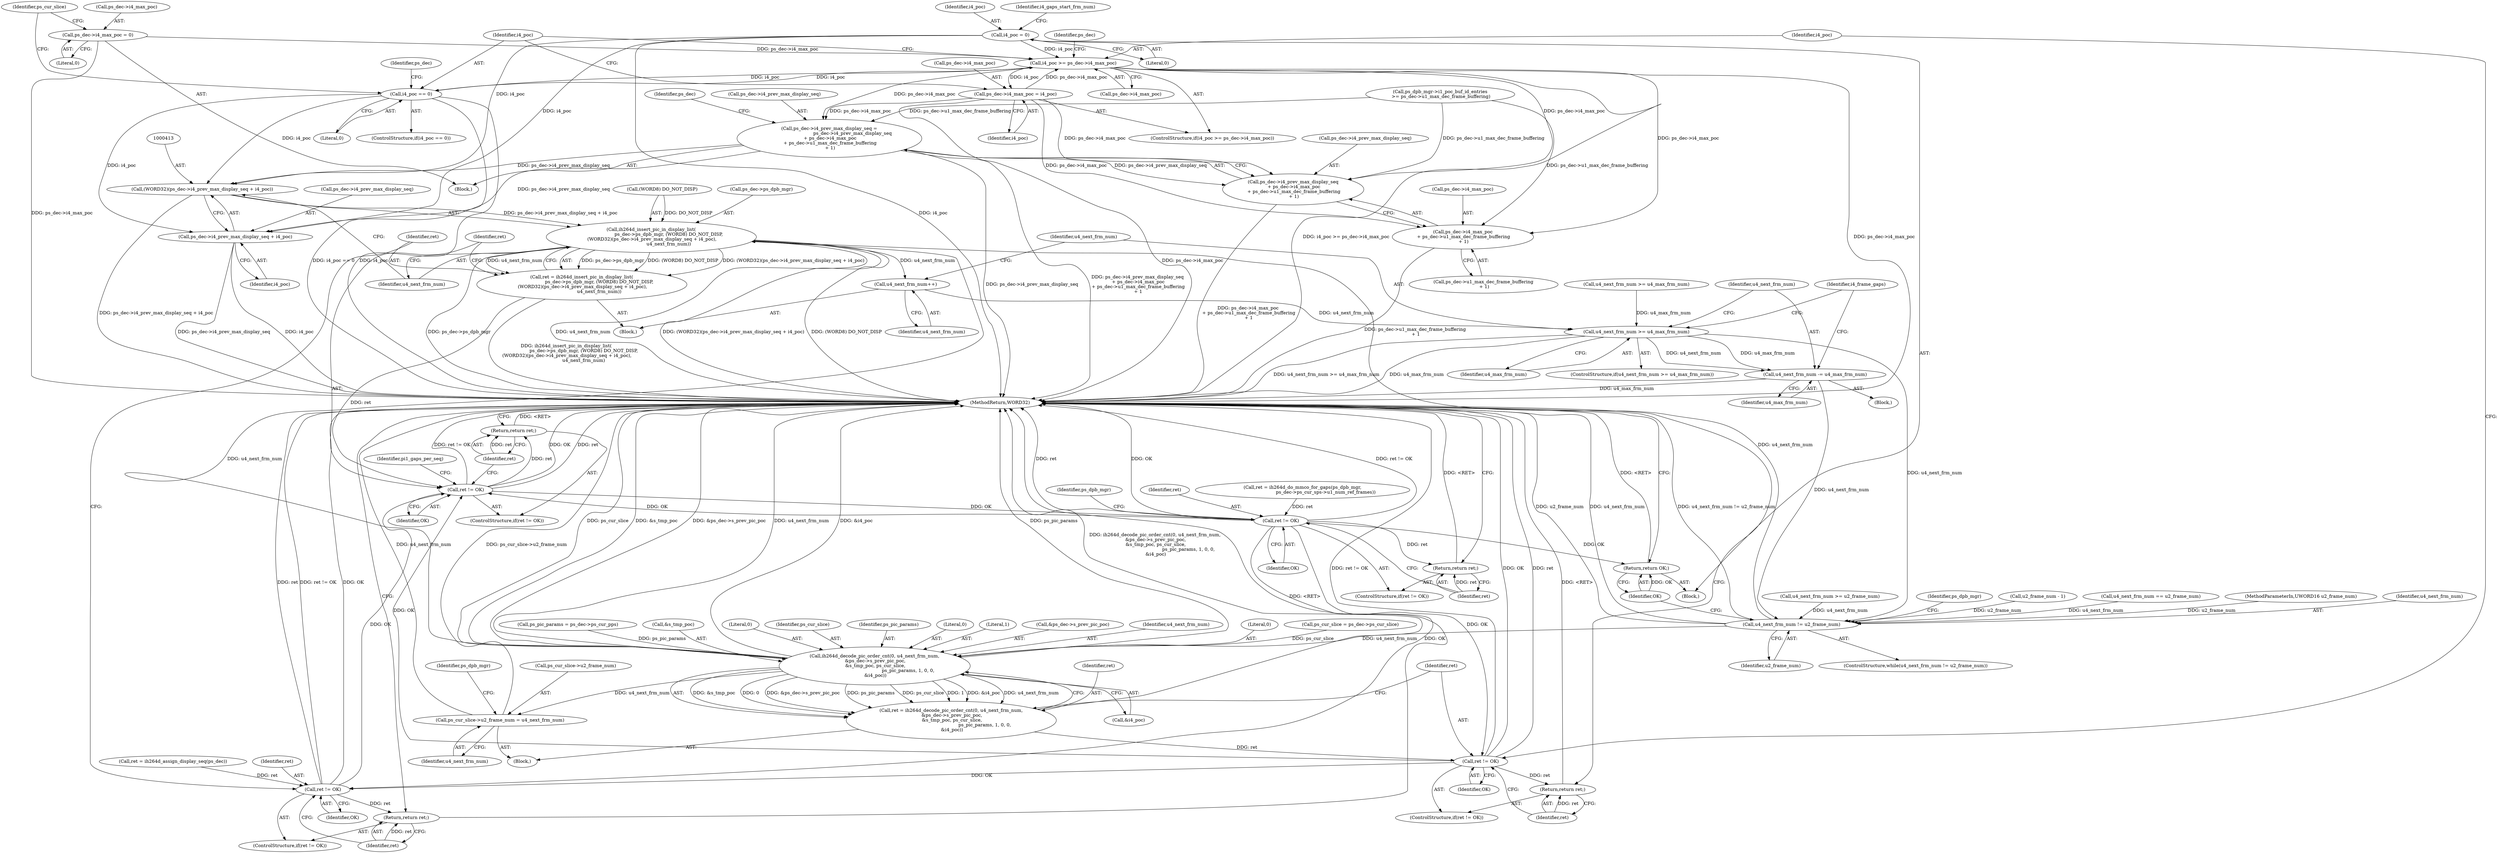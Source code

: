 digraph "0_Android_5c3fd5d93a268abb20ff22f26009535b40db3c7d@pointer" {
"1000337" [label="(Call,i4_poc >= ps_dec->i4_max_poc)"];
"1000271" [label="(Call,i4_poc = 0)"];
"1000348" [label="(Call,i4_poc == 0)"];
"1000337" [label="(Call,i4_poc >= ps_dec->i4_max_poc)"];
"1000342" [label="(Call,ps_dec->i4_max_poc = i4_poc)"];
"1000369" [label="(Call,ps_dec->i4_max_poc = 0)"];
"1000412" [label="(Call,(WORD32)(ps_dec->i4_prev_max_display_seq + i4_poc))"];
"1000405" [label="(Call,ih264d_insert_pic_in_display_list(\n                        ps_dec->ps_dpb_mgr, (WORD8) DO_NOT_DISP,\n (WORD32)(ps_dec->i4_prev_max_display_seq + i4_poc),\n                        u4_next_frm_num))"];
"1000403" [label="(Call,ret = ih264d_insert_pic_in_display_list(\n                        ps_dec->ps_dpb_mgr, (WORD8) DO_NOT_DISP,\n (WORD32)(ps_dec->i4_prev_max_display_seq + i4_poc),\n                        u4_next_frm_num))"];
"1000421" [label="(Call,ret != OK)"];
"1000424" [label="(Return,return ret;)"];
"1000440" [label="(Call,ret != OK)"];
"1000331" [label="(Call,ret != OK)"];
"1000334" [label="(Return,return ret;)"];
"1000398" [label="(Call,ret != OK)"];
"1000401" [label="(Return,return ret;)"];
"1000443" [label="(Return,return ret;)"];
"1000459" [label="(Return,return OK;)"];
"1000447" [label="(Call,u4_next_frm_num++)"];
"1000450" [label="(Call,u4_next_frm_num >= u4_max_frm_num)"];
"1000299" [label="(Call,u4_next_frm_num != u2_frame_num)"];
"1000314" [label="(Call,ih264d_decode_pic_order_cnt(0, u4_next_frm_num,\n &ps_dec->s_prev_pic_poc,\n &s_tmp_poc, ps_cur_slice,\n                                              ps_pic_params, 1, 0, 0,\n &i4_poc))"];
"1000312" [label="(Call,ret = ih264d_decode_pic_order_cnt(0, u4_next_frm_num,\n &ps_dec->s_prev_pic_poc,\n &s_tmp_poc, ps_cur_slice,\n                                              ps_pic_params, 1, 0, 0,\n &i4_poc))"];
"1000379" [label="(Call,ps_cur_slice->u2_frame_num = u4_next_frm_num)"];
"1000454" [label="(Call,u4_next_frm_num -= u4_max_frm_num)"];
"1000414" [label="(Call,ps_dec->i4_prev_max_display_seq + i4_poc)"];
"1000352" [label="(Call,ps_dec->i4_prev_max_display_seq =\n                                ps_dec->i4_prev_max_display_seq\n + ps_dec->i4_max_poc\n + ps_dec->u1_max_dec_frame_buffering\n + 1)"];
"1000356" [label="(Call,ps_dec->i4_prev_max_display_seq\n + ps_dec->i4_max_poc\n + ps_dec->u1_max_dec_frame_buffering\n + 1)"];
"1000360" [label="(Call,ps_dec->i4_max_poc\n + ps_dec->u1_max_dec_frame_buffering\n + 1)"];
"1000326" [label="(Literal,0)"];
"1000453" [label="(Block,)"];
"1000401" [label="(Return,return ret;)"];
"1000298" [label="(ControlStructure,while(u4_next_frm_num != u2_frame_num))"];
"1000371" [label="(Identifier,ps_dec)"];
"1000402" [label="(Identifier,ret)"];
"1000449" [label="(ControlStructure,if(u4_next_frm_num >= u4_max_frm_num))"];
"1000451" [label="(Identifier,u4_next_frm_num)"];
"1000304" [label="(Identifier,ps_dpb_mgr)"];
"1000376" [label="(Identifier,ps_cur_slice)"];
"1000383" [label="(Identifier,u4_next_frm_num)"];
"1000352" [label="(Call,ps_dec->i4_prev_max_display_seq =\n                                ps_dec->i4_prev_max_display_seq\n + ps_dec->i4_max_poc\n + ps_dec->u1_max_dec_frame_buffering\n + 1)"];
"1000313" [label="(Identifier,ret)"];
"1000360" [label="(Call,ps_dec->i4_max_poc\n + ps_dec->u1_max_dec_frame_buffering\n + 1)"];
"1000336" [label="(ControlStructure,if(i4_poc >= ps_dec->i4_max_poc))"];
"1000415" [label="(Call,ps_dec->i4_prev_max_display_seq)"];
"1000403" [label="(Call,ret = ih264d_insert_pic_in_display_list(\n                        ps_dec->ps_dpb_mgr, (WORD8) DO_NOT_DISP,\n (WORD32)(ps_dec->i4_prev_max_display_seq + i4_poc),\n                        u4_next_frm_num))"];
"1000271" [label="(Call,i4_poc = 0)"];
"1000330" [label="(ControlStructure,if(ret != OK))"];
"1000444" [label="(Identifier,ret)"];
"1000314" [label="(Call,ih264d_decode_pic_order_cnt(0, u4_next_frm_num,\n &ps_dec->s_prev_pic_poc,\n &s_tmp_poc, ps_cur_slice,\n                                              ps_pic_params, 1, 0, 0,\n &i4_poc))"];
"1000285" [label="(Call,u2_frame_num - 1)"];
"1000361" [label="(Call,ps_dec->i4_max_poc)"];
"1000418" [label="(Identifier,i4_poc)"];
"1000455" [label="(Identifier,u4_next_frm_num)"];
"1000454" [label="(Call,u4_next_frm_num -= u4_max_frm_num)"];
"1000302" [label="(Block,)"];
"1000405" [label="(Call,ih264d_insert_pic_in_display_list(\n                        ps_dec->ps_dpb_mgr, (WORD8) DO_NOT_DISP,\n (WORD32)(ps_dec->i4_prev_max_display_seq + i4_poc),\n                        u4_next_frm_num))"];
"1000461" [label="(MethodReturn,WORD32)"];
"1000421" [label="(Call,ret != OK)"];
"1000356" [label="(Call,ps_dec->i4_prev_max_display_seq\n + ps_dec->i4_max_poc\n + ps_dec->u1_max_dec_frame_buffering\n + 1)"];
"1000354" [label="(Identifier,ps_dec)"];
"1000311" [label="(Block,)"];
"1000422" [label="(Identifier,ret)"];
"1000323" [label="(Identifier,ps_cur_slice)"];
"1000428" [label="(Identifier,pi1_gaps_per_seq)"];
"1000346" [label="(Identifier,i4_poc)"];
"1000459" [label="(Return,return OK;)"];
"1000370" [label="(Call,ps_dec->i4_max_poc)"];
"1000450" [label="(Call,u4_next_frm_num >= u4_max_frm_num)"];
"1000349" [label="(Identifier,i4_poc)"];
"1000344" [label="(Identifier,ps_dec)"];
"1000353" [label="(Call,ps_dec->i4_prev_max_display_seq)"];
"1000351" [label="(Block,)"];
"1000357" [label="(Call,ps_dec->i4_prev_max_display_seq)"];
"1000393" [label="(Call,ret = ih264d_assign_display_seq(ps_dec))"];
"1000164" [label="(Call,u4_next_frm_num == u2_frame_num)"];
"1000430" [label="(Call,ret = ih264d_do_mmco_for_gaps(ps_dpb_mgr,\n                                ps_dec->ps_cur_sps->u1_num_ref_frames))"];
"1000373" [label="(Literal,0)"];
"1000448" [label="(Identifier,u4_next_frm_num)"];
"1000446" [label="(Identifier,ps_dpb_mgr)"];
"1000324" [label="(Identifier,ps_pic_params)"];
"1000385" [label="(Call,ps_dpb_mgr->i1_poc_buf_id_entries\n >= ps_dec->u1_max_dec_frame_buffering)"];
"1000312" [label="(Call,ret = ih264d_decode_pic_order_cnt(0, u4_next_frm_num,\n &ps_dec->s_prev_pic_poc,\n &s_tmp_poc, ps_cur_slice,\n                                              ps_pic_params, 1, 0, 0,\n &i4_poc))"];
"1000439" [label="(ControlStructure,if(ret != OK))"];
"1000443" [label="(Return,return ret;)"];
"1000106" [label="(MethodParameterIn,UWORD16 u2_frame_num)"];
"1000332" [label="(Identifier,ret)"];
"1000299" [label="(Call,u4_next_frm_num != u2_frame_num)"];
"1000315" [label="(Literal,0)"];
"1000425" [label="(Identifier,ret)"];
"1000325" [label="(Literal,1)"];
"1000380" [label="(Call,ps_cur_slice->u2_frame_num)"];
"1000276" [label="(Identifier,i4_gaps_start_frm_num)"];
"1000328" [label="(Call,&i4_poc)"];
"1000300" [label="(Identifier,u4_next_frm_num)"];
"1000379" [label="(Call,ps_cur_slice->u2_frame_num = u4_next_frm_num)"];
"1000387" [label="(Identifier,ps_dpb_mgr)"];
"1000342" [label="(Call,ps_dec->i4_max_poc = i4_poc)"];
"1000156" [label="(Call,u4_next_frm_num >= u4_max_frm_num)"];
"1000419" [label="(Identifier,u4_next_frm_num)"];
"1000406" [label="(Call,ps_dec->ps_dpb_mgr)"];
"1000272" [label="(Identifier,i4_poc)"];
"1000400" [label="(Identifier,OK)"];
"1000335" [label="(Identifier,ret)"];
"1000348" [label="(Call,i4_poc == 0)"];
"1000334" [label="(Return,return ret;)"];
"1000317" [label="(Call,&ps_dec->s_prev_pic_poc)"];
"1000442" [label="(Identifier,OK)"];
"1000107" [label="(Block,)"];
"1000364" [label="(Call,ps_dec->u1_max_dec_frame_buffering\n + 1)"];
"1000177" [label="(Call,u4_next_frm_num >= u2_frame_num)"];
"1000423" [label="(Identifier,OK)"];
"1000397" [label="(ControlStructure,if(ret != OK))"];
"1000316" [label="(Identifier,u4_next_frm_num)"];
"1000460" [label="(Identifier,OK)"];
"1000338" [label="(Identifier,i4_poc)"];
"1000399" [label="(Identifier,ret)"];
"1000420" [label="(ControlStructure,if(ret != OK))"];
"1000452" [label="(Identifier,u4_max_frm_num)"];
"1000327" [label="(Literal,0)"];
"1000343" [label="(Call,ps_dec->i4_max_poc)"];
"1000456" [label="(Identifier,u4_max_frm_num)"];
"1000220" [label="(Call,ps_cur_slice = ps_dec->ps_cur_slice)"];
"1000347" [label="(ControlStructure,if(i4_poc == 0))"];
"1000333" [label="(Identifier,OK)"];
"1000447" [label="(Call,u4_next_frm_num++)"];
"1000225" [label="(Call,ps_pic_params = ps_dec->ps_cur_pps)"];
"1000369" [label="(Call,ps_dec->i4_max_poc = 0)"];
"1000440" [label="(Call,ret != OK)"];
"1000424" [label="(Return,return ret;)"];
"1000398" [label="(Call,ret != OK)"];
"1000301" [label="(Identifier,u2_frame_num)"];
"1000441" [label="(Identifier,ret)"];
"1000339" [label="(Call,ps_dec->i4_max_poc)"];
"1000350" [label="(Literal,0)"];
"1000273" [label="(Literal,0)"];
"1000458" [label="(Identifier,i4_frame_gaps)"];
"1000337" [label="(Call,i4_poc >= ps_dec->i4_max_poc)"];
"1000414" [label="(Call,ps_dec->i4_prev_max_display_seq + i4_poc)"];
"1000404" [label="(Identifier,ret)"];
"1000321" [label="(Call,&s_tmp_poc)"];
"1000331" [label="(Call,ret != OK)"];
"1000412" [label="(Call,(WORD32)(ps_dec->i4_prev_max_display_seq + i4_poc))"];
"1000409" [label="(Call,(WORD8) DO_NOT_DISP)"];
"1000337" -> "1000336"  [label="AST: "];
"1000337" -> "1000339"  [label="CFG: "];
"1000338" -> "1000337"  [label="AST: "];
"1000339" -> "1000337"  [label="AST: "];
"1000344" -> "1000337"  [label="CFG: "];
"1000349" -> "1000337"  [label="CFG: "];
"1000337" -> "1000461"  [label="DDG: ps_dec->i4_max_poc"];
"1000337" -> "1000461"  [label="DDG: i4_poc >= ps_dec->i4_max_poc"];
"1000271" -> "1000337"  [label="DDG: i4_poc"];
"1000348" -> "1000337"  [label="DDG: i4_poc"];
"1000342" -> "1000337"  [label="DDG: ps_dec->i4_max_poc"];
"1000369" -> "1000337"  [label="DDG: ps_dec->i4_max_poc"];
"1000337" -> "1000342"  [label="DDG: i4_poc"];
"1000337" -> "1000348"  [label="DDG: i4_poc"];
"1000337" -> "1000352"  [label="DDG: ps_dec->i4_max_poc"];
"1000337" -> "1000356"  [label="DDG: ps_dec->i4_max_poc"];
"1000337" -> "1000360"  [label="DDG: ps_dec->i4_max_poc"];
"1000271" -> "1000107"  [label="AST: "];
"1000271" -> "1000273"  [label="CFG: "];
"1000272" -> "1000271"  [label="AST: "];
"1000273" -> "1000271"  [label="AST: "];
"1000276" -> "1000271"  [label="CFG: "];
"1000271" -> "1000461"  [label="DDG: i4_poc"];
"1000271" -> "1000412"  [label="DDG: i4_poc"];
"1000271" -> "1000414"  [label="DDG: i4_poc"];
"1000348" -> "1000347"  [label="AST: "];
"1000348" -> "1000350"  [label="CFG: "];
"1000349" -> "1000348"  [label="AST: "];
"1000350" -> "1000348"  [label="AST: "];
"1000354" -> "1000348"  [label="CFG: "];
"1000376" -> "1000348"  [label="CFG: "];
"1000348" -> "1000461"  [label="DDG: i4_poc"];
"1000348" -> "1000461"  [label="DDG: i4_poc == 0"];
"1000348" -> "1000412"  [label="DDG: i4_poc"];
"1000348" -> "1000414"  [label="DDG: i4_poc"];
"1000342" -> "1000336"  [label="AST: "];
"1000342" -> "1000346"  [label="CFG: "];
"1000343" -> "1000342"  [label="AST: "];
"1000346" -> "1000342"  [label="AST: "];
"1000349" -> "1000342"  [label="CFG: "];
"1000342" -> "1000461"  [label="DDG: ps_dec->i4_max_poc"];
"1000342" -> "1000352"  [label="DDG: ps_dec->i4_max_poc"];
"1000342" -> "1000356"  [label="DDG: ps_dec->i4_max_poc"];
"1000342" -> "1000360"  [label="DDG: ps_dec->i4_max_poc"];
"1000369" -> "1000351"  [label="AST: "];
"1000369" -> "1000373"  [label="CFG: "];
"1000370" -> "1000369"  [label="AST: "];
"1000373" -> "1000369"  [label="AST: "];
"1000376" -> "1000369"  [label="CFG: "];
"1000369" -> "1000461"  [label="DDG: ps_dec->i4_max_poc"];
"1000412" -> "1000405"  [label="AST: "];
"1000412" -> "1000414"  [label="CFG: "];
"1000413" -> "1000412"  [label="AST: "];
"1000414" -> "1000412"  [label="AST: "];
"1000419" -> "1000412"  [label="CFG: "];
"1000412" -> "1000461"  [label="DDG: ps_dec->i4_prev_max_display_seq + i4_poc"];
"1000412" -> "1000405"  [label="DDG: ps_dec->i4_prev_max_display_seq + i4_poc"];
"1000352" -> "1000412"  [label="DDG: ps_dec->i4_prev_max_display_seq"];
"1000405" -> "1000403"  [label="AST: "];
"1000405" -> "1000419"  [label="CFG: "];
"1000406" -> "1000405"  [label="AST: "];
"1000409" -> "1000405"  [label="AST: "];
"1000419" -> "1000405"  [label="AST: "];
"1000403" -> "1000405"  [label="CFG: "];
"1000405" -> "1000461"  [label="DDG: (WORD8) DO_NOT_DISP"];
"1000405" -> "1000461"  [label="DDG: (WORD32)(ps_dec->i4_prev_max_display_seq + i4_poc)"];
"1000405" -> "1000461"  [label="DDG: ps_dec->ps_dpb_mgr"];
"1000405" -> "1000461"  [label="DDG: u4_next_frm_num"];
"1000405" -> "1000403"  [label="DDG: ps_dec->ps_dpb_mgr"];
"1000405" -> "1000403"  [label="DDG: (WORD8) DO_NOT_DISP"];
"1000405" -> "1000403"  [label="DDG: (WORD32)(ps_dec->i4_prev_max_display_seq + i4_poc)"];
"1000405" -> "1000403"  [label="DDG: u4_next_frm_num"];
"1000409" -> "1000405"  [label="DDG: DO_NOT_DISP"];
"1000299" -> "1000405"  [label="DDG: u4_next_frm_num"];
"1000314" -> "1000405"  [label="DDG: u4_next_frm_num"];
"1000405" -> "1000447"  [label="DDG: u4_next_frm_num"];
"1000403" -> "1000302"  [label="AST: "];
"1000404" -> "1000403"  [label="AST: "];
"1000422" -> "1000403"  [label="CFG: "];
"1000403" -> "1000461"  [label="DDG: ih264d_insert_pic_in_display_list(\n                        ps_dec->ps_dpb_mgr, (WORD8) DO_NOT_DISP,\n (WORD32)(ps_dec->i4_prev_max_display_seq + i4_poc),\n                        u4_next_frm_num)"];
"1000403" -> "1000421"  [label="DDG: ret"];
"1000421" -> "1000420"  [label="AST: "];
"1000421" -> "1000423"  [label="CFG: "];
"1000422" -> "1000421"  [label="AST: "];
"1000423" -> "1000421"  [label="AST: "];
"1000425" -> "1000421"  [label="CFG: "];
"1000428" -> "1000421"  [label="CFG: "];
"1000421" -> "1000461"  [label="DDG: OK"];
"1000421" -> "1000461"  [label="DDG: ret"];
"1000421" -> "1000461"  [label="DDG: ret != OK"];
"1000440" -> "1000421"  [label="DDG: OK"];
"1000331" -> "1000421"  [label="DDG: OK"];
"1000398" -> "1000421"  [label="DDG: OK"];
"1000421" -> "1000424"  [label="DDG: ret"];
"1000421" -> "1000440"  [label="DDG: OK"];
"1000424" -> "1000420"  [label="AST: "];
"1000424" -> "1000425"  [label="CFG: "];
"1000425" -> "1000424"  [label="AST: "];
"1000461" -> "1000424"  [label="CFG: "];
"1000424" -> "1000461"  [label="DDG: <RET>"];
"1000425" -> "1000424"  [label="DDG: ret"];
"1000440" -> "1000439"  [label="AST: "];
"1000440" -> "1000442"  [label="CFG: "];
"1000441" -> "1000440"  [label="AST: "];
"1000442" -> "1000440"  [label="AST: "];
"1000444" -> "1000440"  [label="CFG: "];
"1000446" -> "1000440"  [label="CFG: "];
"1000440" -> "1000461"  [label="DDG: OK"];
"1000440" -> "1000461"  [label="DDG: ret != OK"];
"1000440" -> "1000461"  [label="DDG: ret"];
"1000440" -> "1000331"  [label="DDG: OK"];
"1000440" -> "1000398"  [label="DDG: OK"];
"1000430" -> "1000440"  [label="DDG: ret"];
"1000440" -> "1000443"  [label="DDG: ret"];
"1000440" -> "1000459"  [label="DDG: OK"];
"1000331" -> "1000330"  [label="AST: "];
"1000331" -> "1000333"  [label="CFG: "];
"1000332" -> "1000331"  [label="AST: "];
"1000333" -> "1000331"  [label="AST: "];
"1000335" -> "1000331"  [label="CFG: "];
"1000338" -> "1000331"  [label="CFG: "];
"1000331" -> "1000461"  [label="DDG: ret != OK"];
"1000331" -> "1000461"  [label="DDG: OK"];
"1000331" -> "1000461"  [label="DDG: ret"];
"1000312" -> "1000331"  [label="DDG: ret"];
"1000331" -> "1000334"  [label="DDG: ret"];
"1000331" -> "1000398"  [label="DDG: OK"];
"1000334" -> "1000330"  [label="AST: "];
"1000334" -> "1000335"  [label="CFG: "];
"1000335" -> "1000334"  [label="AST: "];
"1000461" -> "1000334"  [label="CFG: "];
"1000334" -> "1000461"  [label="DDG: <RET>"];
"1000335" -> "1000334"  [label="DDG: ret"];
"1000398" -> "1000397"  [label="AST: "];
"1000398" -> "1000400"  [label="CFG: "];
"1000399" -> "1000398"  [label="AST: "];
"1000400" -> "1000398"  [label="AST: "];
"1000402" -> "1000398"  [label="CFG: "];
"1000404" -> "1000398"  [label="CFG: "];
"1000398" -> "1000461"  [label="DDG: ret != OK"];
"1000398" -> "1000461"  [label="DDG: OK"];
"1000398" -> "1000461"  [label="DDG: ret"];
"1000393" -> "1000398"  [label="DDG: ret"];
"1000398" -> "1000401"  [label="DDG: ret"];
"1000401" -> "1000397"  [label="AST: "];
"1000401" -> "1000402"  [label="CFG: "];
"1000402" -> "1000401"  [label="AST: "];
"1000461" -> "1000401"  [label="CFG: "];
"1000401" -> "1000461"  [label="DDG: <RET>"];
"1000402" -> "1000401"  [label="DDG: ret"];
"1000443" -> "1000439"  [label="AST: "];
"1000443" -> "1000444"  [label="CFG: "];
"1000444" -> "1000443"  [label="AST: "];
"1000461" -> "1000443"  [label="CFG: "];
"1000443" -> "1000461"  [label="DDG: <RET>"];
"1000444" -> "1000443"  [label="DDG: ret"];
"1000459" -> "1000107"  [label="AST: "];
"1000459" -> "1000460"  [label="CFG: "];
"1000460" -> "1000459"  [label="AST: "];
"1000461" -> "1000459"  [label="CFG: "];
"1000459" -> "1000461"  [label="DDG: <RET>"];
"1000460" -> "1000459"  [label="DDG: OK"];
"1000447" -> "1000302"  [label="AST: "];
"1000447" -> "1000448"  [label="CFG: "];
"1000448" -> "1000447"  [label="AST: "];
"1000451" -> "1000447"  [label="CFG: "];
"1000447" -> "1000450"  [label="DDG: u4_next_frm_num"];
"1000450" -> "1000449"  [label="AST: "];
"1000450" -> "1000452"  [label="CFG: "];
"1000451" -> "1000450"  [label="AST: "];
"1000452" -> "1000450"  [label="AST: "];
"1000455" -> "1000450"  [label="CFG: "];
"1000458" -> "1000450"  [label="CFG: "];
"1000450" -> "1000461"  [label="DDG: u4_next_frm_num >= u4_max_frm_num"];
"1000450" -> "1000461"  [label="DDG: u4_max_frm_num"];
"1000450" -> "1000299"  [label="DDG: u4_next_frm_num"];
"1000156" -> "1000450"  [label="DDG: u4_max_frm_num"];
"1000450" -> "1000454"  [label="DDG: u4_max_frm_num"];
"1000450" -> "1000454"  [label="DDG: u4_next_frm_num"];
"1000299" -> "1000298"  [label="AST: "];
"1000299" -> "1000301"  [label="CFG: "];
"1000300" -> "1000299"  [label="AST: "];
"1000301" -> "1000299"  [label="AST: "];
"1000304" -> "1000299"  [label="CFG: "];
"1000460" -> "1000299"  [label="CFG: "];
"1000299" -> "1000461"  [label="DDG: u4_next_frm_num != u2_frame_num"];
"1000299" -> "1000461"  [label="DDG: u2_frame_num"];
"1000299" -> "1000461"  [label="DDG: u4_next_frm_num"];
"1000454" -> "1000299"  [label="DDG: u4_next_frm_num"];
"1000177" -> "1000299"  [label="DDG: u4_next_frm_num"];
"1000164" -> "1000299"  [label="DDG: u4_next_frm_num"];
"1000285" -> "1000299"  [label="DDG: u2_frame_num"];
"1000106" -> "1000299"  [label="DDG: u2_frame_num"];
"1000299" -> "1000314"  [label="DDG: u4_next_frm_num"];
"1000314" -> "1000312"  [label="AST: "];
"1000314" -> "1000328"  [label="CFG: "];
"1000315" -> "1000314"  [label="AST: "];
"1000316" -> "1000314"  [label="AST: "];
"1000317" -> "1000314"  [label="AST: "];
"1000321" -> "1000314"  [label="AST: "];
"1000323" -> "1000314"  [label="AST: "];
"1000324" -> "1000314"  [label="AST: "];
"1000325" -> "1000314"  [label="AST: "];
"1000326" -> "1000314"  [label="AST: "];
"1000327" -> "1000314"  [label="AST: "];
"1000328" -> "1000314"  [label="AST: "];
"1000312" -> "1000314"  [label="CFG: "];
"1000314" -> "1000461"  [label="DDG: u4_next_frm_num"];
"1000314" -> "1000461"  [label="DDG: &i4_poc"];
"1000314" -> "1000461"  [label="DDG: ps_pic_params"];
"1000314" -> "1000461"  [label="DDG: ps_cur_slice"];
"1000314" -> "1000461"  [label="DDG: &s_tmp_poc"];
"1000314" -> "1000461"  [label="DDG: &ps_dec->s_prev_pic_poc"];
"1000314" -> "1000312"  [label="DDG: &s_tmp_poc"];
"1000314" -> "1000312"  [label="DDG: 0"];
"1000314" -> "1000312"  [label="DDG: &ps_dec->s_prev_pic_poc"];
"1000314" -> "1000312"  [label="DDG: ps_pic_params"];
"1000314" -> "1000312"  [label="DDG: ps_cur_slice"];
"1000314" -> "1000312"  [label="DDG: 1"];
"1000314" -> "1000312"  [label="DDG: &i4_poc"];
"1000314" -> "1000312"  [label="DDG: u4_next_frm_num"];
"1000220" -> "1000314"  [label="DDG: ps_cur_slice"];
"1000225" -> "1000314"  [label="DDG: ps_pic_params"];
"1000314" -> "1000379"  [label="DDG: u4_next_frm_num"];
"1000312" -> "1000311"  [label="AST: "];
"1000313" -> "1000312"  [label="AST: "];
"1000332" -> "1000312"  [label="CFG: "];
"1000312" -> "1000461"  [label="DDG: ih264d_decode_pic_order_cnt(0, u4_next_frm_num,\n &ps_dec->s_prev_pic_poc,\n &s_tmp_poc, ps_cur_slice,\n                                              ps_pic_params, 1, 0, 0,\n &i4_poc)"];
"1000379" -> "1000311"  [label="AST: "];
"1000379" -> "1000383"  [label="CFG: "];
"1000380" -> "1000379"  [label="AST: "];
"1000383" -> "1000379"  [label="AST: "];
"1000387" -> "1000379"  [label="CFG: "];
"1000379" -> "1000461"  [label="DDG: u4_next_frm_num"];
"1000379" -> "1000461"  [label="DDG: ps_cur_slice->u2_frame_num"];
"1000454" -> "1000453"  [label="AST: "];
"1000454" -> "1000456"  [label="CFG: "];
"1000455" -> "1000454"  [label="AST: "];
"1000456" -> "1000454"  [label="AST: "];
"1000458" -> "1000454"  [label="CFG: "];
"1000454" -> "1000461"  [label="DDG: u4_max_frm_num"];
"1000414" -> "1000418"  [label="CFG: "];
"1000415" -> "1000414"  [label="AST: "];
"1000418" -> "1000414"  [label="AST: "];
"1000414" -> "1000461"  [label="DDG: i4_poc"];
"1000414" -> "1000461"  [label="DDG: ps_dec->i4_prev_max_display_seq"];
"1000352" -> "1000414"  [label="DDG: ps_dec->i4_prev_max_display_seq"];
"1000352" -> "1000351"  [label="AST: "];
"1000352" -> "1000356"  [label="CFG: "];
"1000353" -> "1000352"  [label="AST: "];
"1000356" -> "1000352"  [label="AST: "];
"1000371" -> "1000352"  [label="CFG: "];
"1000352" -> "1000461"  [label="DDG: ps_dec->i4_prev_max_display_seq\n + ps_dec->i4_max_poc\n + ps_dec->u1_max_dec_frame_buffering\n + 1"];
"1000352" -> "1000461"  [label="DDG: ps_dec->i4_prev_max_display_seq"];
"1000385" -> "1000352"  [label="DDG: ps_dec->u1_max_dec_frame_buffering"];
"1000352" -> "1000356"  [label="DDG: ps_dec->i4_prev_max_display_seq"];
"1000356" -> "1000360"  [label="CFG: "];
"1000357" -> "1000356"  [label="AST: "];
"1000360" -> "1000356"  [label="AST: "];
"1000356" -> "1000461"  [label="DDG: ps_dec->i4_max_poc\n + ps_dec->u1_max_dec_frame_buffering\n + 1"];
"1000385" -> "1000356"  [label="DDG: ps_dec->u1_max_dec_frame_buffering"];
"1000360" -> "1000364"  [label="CFG: "];
"1000361" -> "1000360"  [label="AST: "];
"1000364" -> "1000360"  [label="AST: "];
"1000360" -> "1000461"  [label="DDG: ps_dec->u1_max_dec_frame_buffering\n + 1"];
"1000385" -> "1000360"  [label="DDG: ps_dec->u1_max_dec_frame_buffering"];
}
